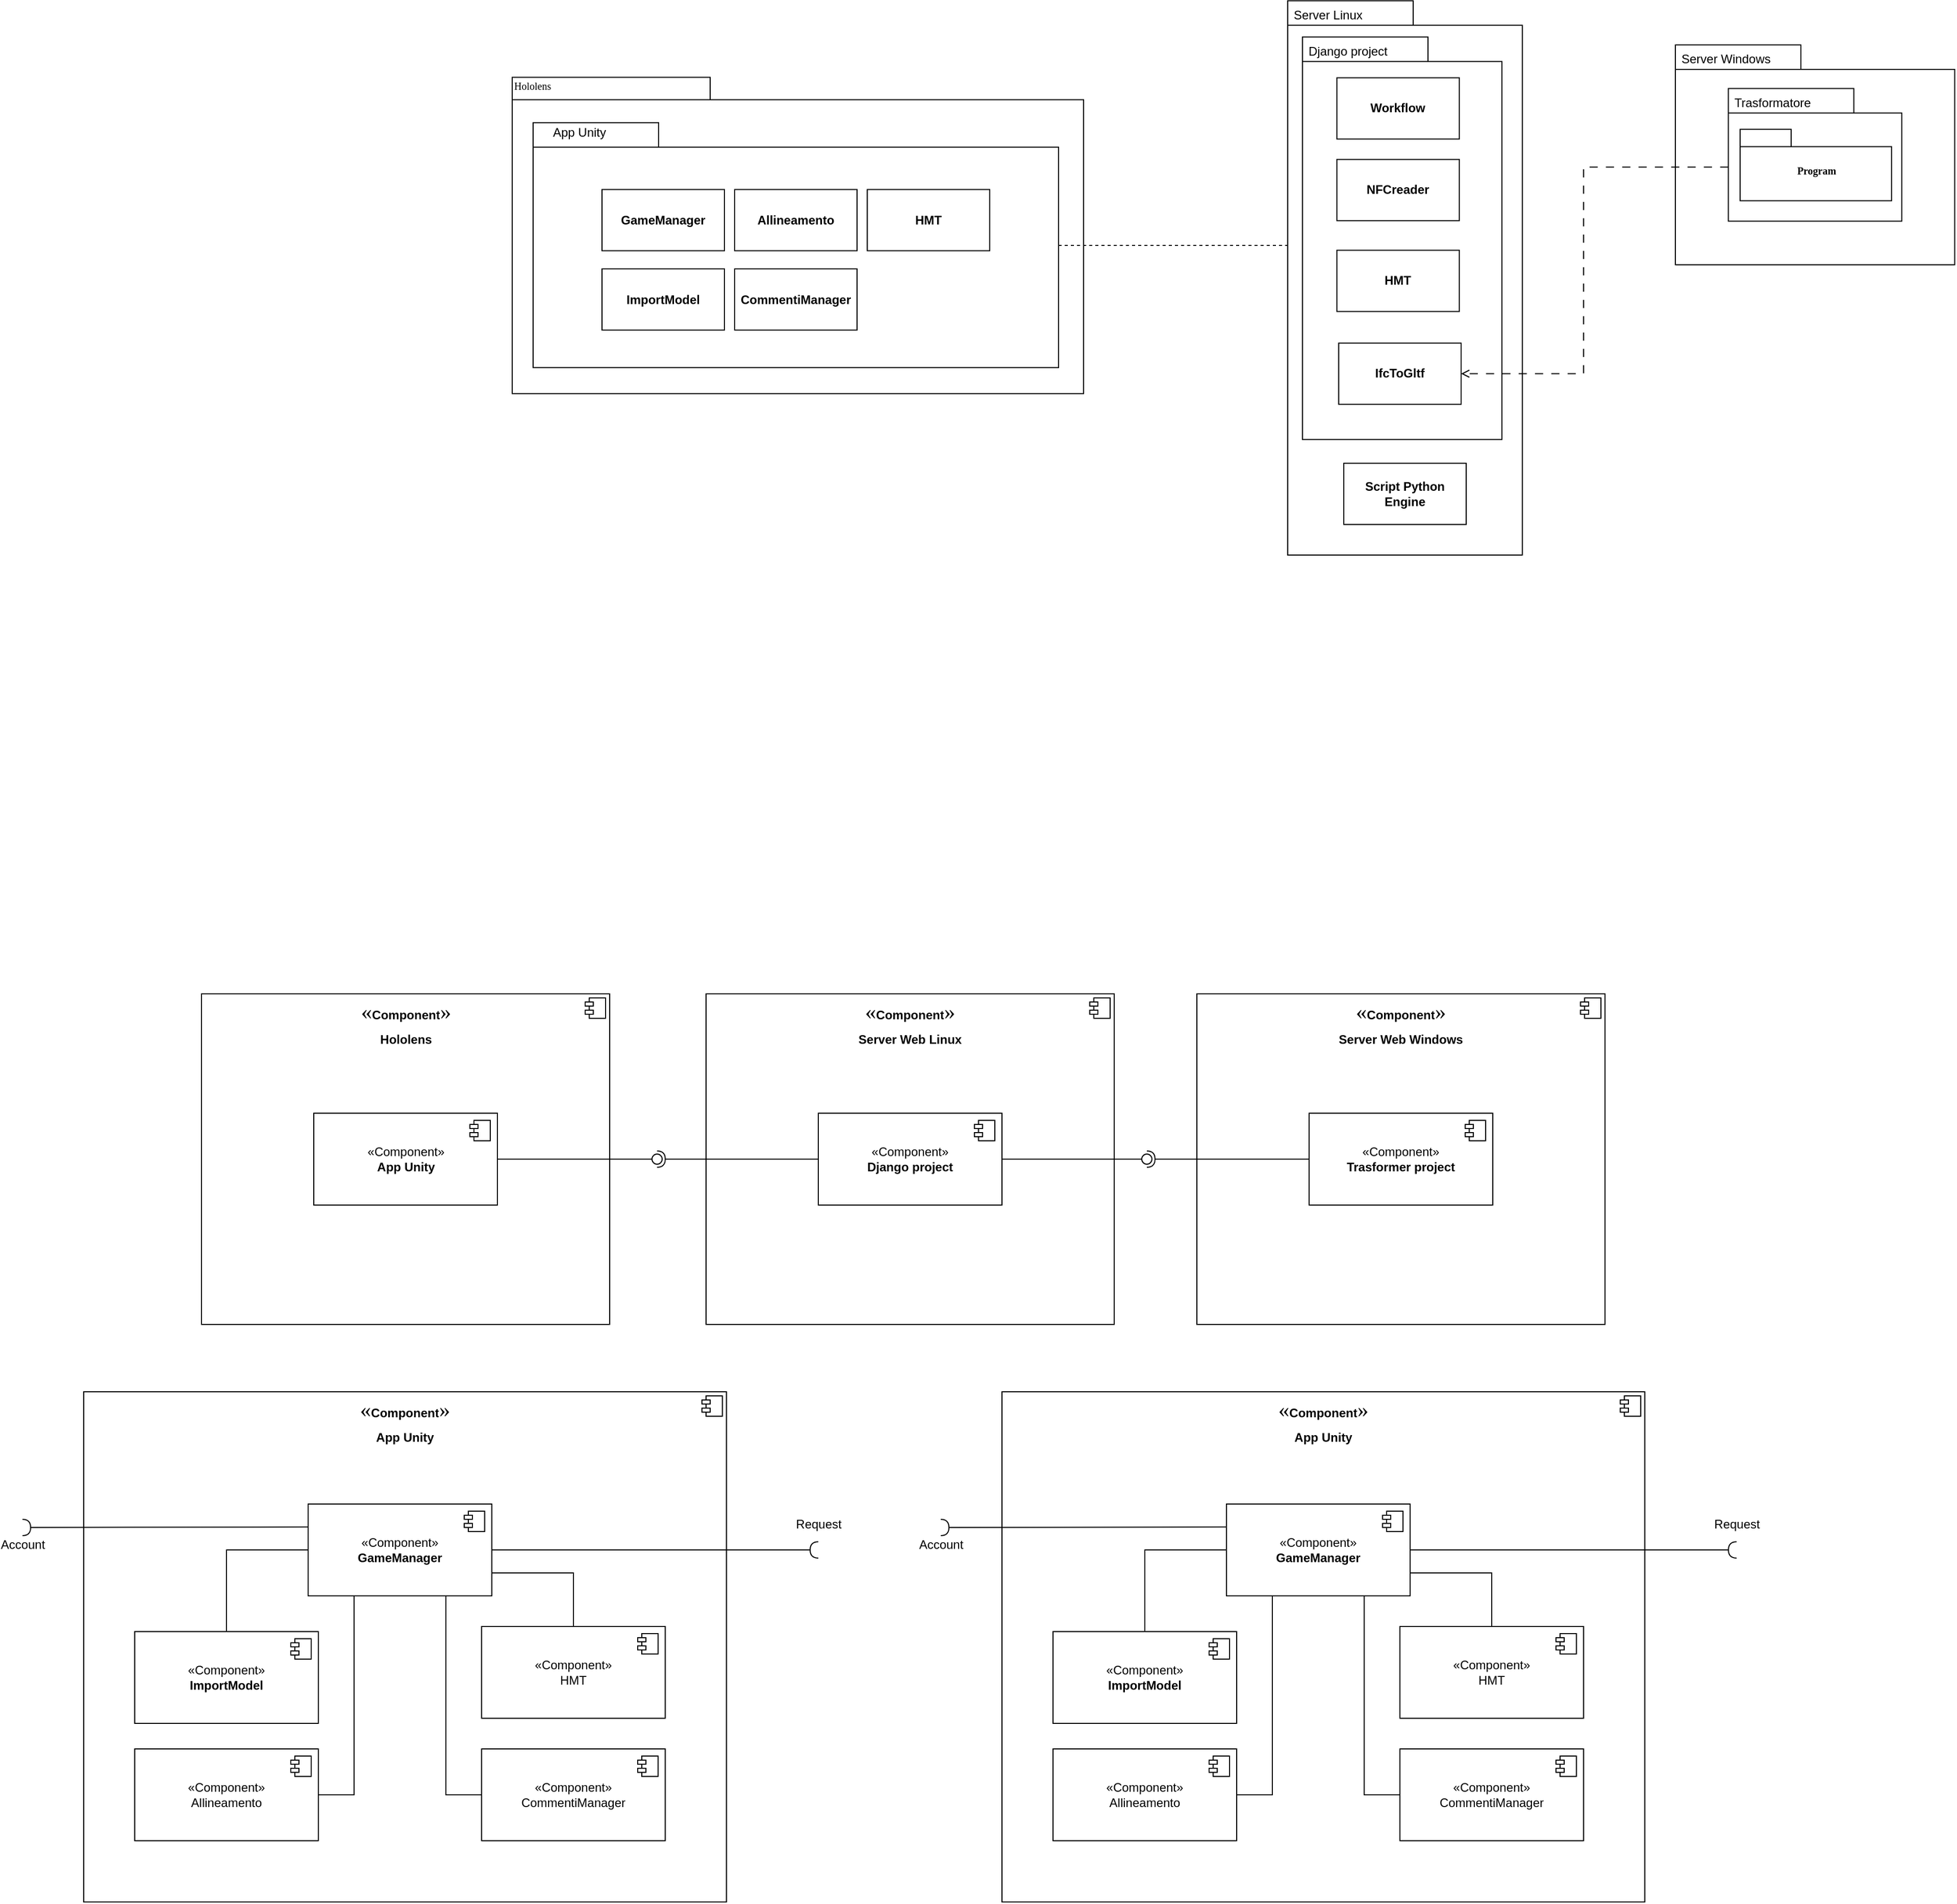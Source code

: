 <mxfile version="23.1.2" type="github">
  <diagram name="Pagina-1" id="3359I1O3hQxR5qLIz3mf">
    <mxGraphModel dx="2484" dy="2791" grid="1" gridSize="10" guides="1" tooltips="1" connect="1" arrows="1" fold="1" page="1" pageScale="1" pageWidth="827" pageHeight="1169" math="0" shadow="0">
      <root>
        <mxCell id="0" />
        <mxCell id="1" parent="0" />
        <mxCell id="4jpKNV3a8cvR91CDWmiR-55" value="" style="shape=folder;fontStyle=1;spacingTop=10;tabWidth=194;tabHeight=22;tabPosition=left;html=1;rounded=0;shadow=0;comic=0;labelBackgroundColor=none;strokeWidth=1;fillColor=none;fontFamily=Verdana;fontSize=10;align=center;" parent="1" vertex="1">
          <mxGeometry x="-680" y="-1298.25" width="560" height="310" as="geometry" />
        </mxCell>
        <mxCell id="4jpKNV3a8cvR91CDWmiR-56" value="Hololens" style="text;html=1;align=left;verticalAlign=top;spacingTop=-4;fontSize=10;fontFamily=Verdana" parent="4jpKNV3a8cvR91CDWmiR-55" vertex="1">
          <mxGeometry width="125.517" height="20" as="geometry" />
        </mxCell>
        <mxCell id="4jpKNV3a8cvR91CDWmiR-57" value="" style="shape=folder;fontStyle=1;spacingTop=10;tabWidth=123;tabHeight=24;tabPosition=left;html=1;rounded=0;shadow=0;comic=0;labelBackgroundColor=none;strokeColor=#000000;strokeWidth=1;fillColor=#ffffff;fontFamily=Verdana;fontSize=10;fontColor=#000000;align=center;" parent="1" vertex="1">
          <mxGeometry x="-659.5" y="-1253.75" width="515" height="240" as="geometry" />
        </mxCell>
        <mxCell id="4jpKNV3a8cvR91CDWmiR-58" value="App Unity" style="text;html=1;strokeColor=none;fillColor=none;align=center;verticalAlign=middle;whiteSpace=wrap;rounded=0;" parent="1" vertex="1">
          <mxGeometry x="-659.5" y="-1253.75" width="89.5" height="20" as="geometry" />
        </mxCell>
        <mxCell id="4jpKNV3a8cvR91CDWmiR-59" value="&lt;b&gt;GameManager&lt;/b&gt;" style="rounded=0;whiteSpace=wrap;html=1;" parent="1" vertex="1">
          <mxGeometry x="-592" y="-1188.25" width="120" height="60" as="geometry" />
        </mxCell>
        <mxCell id="4jpKNV3a8cvR91CDWmiR-60" value="&lt;b&gt;ImportModel&lt;/b&gt;" style="rounded=0;whiteSpace=wrap;html=1;" parent="1" vertex="1">
          <mxGeometry x="-592" y="-1110.5" width="120" height="60" as="geometry" />
        </mxCell>
        <mxCell id="4jpKNV3a8cvR91CDWmiR-61" value="&lt;b&gt;Allineamento&lt;/b&gt;" style="rounded=0;whiteSpace=wrap;html=1;" parent="1" vertex="1">
          <mxGeometry x="-462" y="-1188.25" width="120" height="60" as="geometry" />
        </mxCell>
        <mxCell id="4jpKNV3a8cvR91CDWmiR-62" value="&lt;b&gt;HMT&lt;/b&gt;" style="rounded=0;whiteSpace=wrap;html=1;" parent="1" vertex="1">
          <mxGeometry x="-332" y="-1188.25" width="120" height="60" as="geometry" />
        </mxCell>
        <mxCell id="4jpKNV3a8cvR91CDWmiR-63" value="&lt;b&gt;CommentiManager&lt;/b&gt;" style="rounded=0;whiteSpace=wrap;html=1;" parent="1" vertex="1">
          <mxGeometry x="-462" y="-1110.5" width="120" height="60" as="geometry" />
        </mxCell>
        <mxCell id="4jpKNV3a8cvR91CDWmiR-64" style="edgeStyle=elbowEdgeStyle;rounded=0;html=1;dashed=1;labelBackgroundColor=none;startFill=0;endArrow=open;endFill=0;endSize=10;fontFamily=Verdana;fontSize=10;elbow=vertical;" parent="1" source="4jpKNV3a8cvR91CDWmiR-57" target="4jpKNV3a8cvR91CDWmiR-46" edge="1">
          <mxGeometry relative="1" as="geometry" />
        </mxCell>
        <mxCell id="0OumXAgf7ArqTD7CM8yn-11" value="&lt;p style=&quot;margin:0px;margin-top:6px;text-align:center;&quot;&gt;&lt;span style=&quot;background-color: rgb(255, 255, 255); font-family: &amp;quot;Linux Libertine&amp;quot;, Georgia, Times, &amp;quot;Source Serif Pro&amp;quot;, serif; font-size: 1.8em; text-align: left;&quot;&gt;«&lt;/span&gt;&lt;b style=&quot;background-color: initial;&quot;&gt;Component&lt;/b&gt;&lt;span style=&quot;background-color: rgb(255, 255, 255); font-family: &amp;quot;Linux Libertine&amp;quot;, Georgia, Times, &amp;quot;Source Serif Pro&amp;quot;, serif; font-size: 1.8em; text-align: left;&quot;&gt;»&lt;/span&gt;&lt;/p&gt;&lt;p style=&quot;margin:0px;margin-top:6px;text-align:center;&quot;&gt;&lt;b&gt;Hololens&lt;/b&gt;&lt;/p&gt;&lt;p style=&quot;margin:0px;margin-left:8px;&quot;&gt;&lt;br&gt;&lt;/p&gt;" style="align=left;overflow=fill;html=1;dropTarget=0;whiteSpace=wrap;" parent="1" vertex="1">
          <mxGeometry x="-984.5" y="-400" width="400" height="324" as="geometry" />
        </mxCell>
        <mxCell id="0OumXAgf7ArqTD7CM8yn-12" value="" style="shape=component;jettyWidth=8;jettyHeight=4;" parent="0OumXAgf7ArqTD7CM8yn-11" vertex="1">
          <mxGeometry x="1" width="20" height="20" relative="1" as="geometry">
            <mxPoint x="-24" y="4" as="offset" />
          </mxGeometry>
        </mxCell>
        <mxCell id="0OumXAgf7ArqTD7CM8yn-13" value="«Component»&lt;br&gt;&lt;b&gt;App Unity&lt;/b&gt;" style="html=1;dropTarget=0;whiteSpace=wrap;" parent="1" vertex="1">
          <mxGeometry x="-874.5" y="-283" width="180" height="90" as="geometry" />
        </mxCell>
        <mxCell id="0OumXAgf7ArqTD7CM8yn-14" value="" style="shape=module;jettyWidth=8;jettyHeight=4;" parent="0OumXAgf7ArqTD7CM8yn-13" vertex="1">
          <mxGeometry x="1" width="20" height="20" relative="1" as="geometry">
            <mxPoint x="-27" y="7" as="offset" />
          </mxGeometry>
        </mxCell>
        <mxCell id="0OumXAgf7ArqTD7CM8yn-15" value="&lt;p style=&quot;margin:0px;margin-top:6px;text-align:center;&quot;&gt;&lt;span style=&quot;background-color: rgb(255, 255, 255); font-family: &amp;quot;Linux Libertine&amp;quot;, Georgia, Times, &amp;quot;Source Serif Pro&amp;quot;, serif; font-size: 1.8em; text-align: left;&quot;&gt;«&lt;/span&gt;&lt;b style=&quot;background-color: initial;&quot;&gt;Component&lt;/b&gt;&lt;span style=&quot;background-color: rgb(255, 255, 255); font-family: &amp;quot;Linux Libertine&amp;quot;, Georgia, Times, &amp;quot;Source Serif Pro&amp;quot;, serif; font-size: 1.8em; text-align: left;&quot;&gt;»&lt;/span&gt;&lt;/p&gt;&lt;p style=&quot;margin:0px;margin-top:6px;text-align:center;&quot;&gt;&lt;b&gt;Server Web Linux&lt;/b&gt;&lt;/p&gt;&lt;p style=&quot;margin:0px;margin-left:8px;&quot;&gt;&lt;br&gt;&lt;/p&gt;" style="align=left;overflow=fill;html=1;dropTarget=0;whiteSpace=wrap;" parent="1" vertex="1">
          <mxGeometry x="-490" y="-400" width="400" height="324" as="geometry" />
        </mxCell>
        <mxCell id="0OumXAgf7ArqTD7CM8yn-16" value="" style="shape=component;jettyWidth=8;jettyHeight=4;" parent="0OumXAgf7ArqTD7CM8yn-15" vertex="1">
          <mxGeometry x="1" width="20" height="20" relative="1" as="geometry">
            <mxPoint x="-24" y="4" as="offset" />
          </mxGeometry>
        </mxCell>
        <mxCell id="0OumXAgf7ArqTD7CM8yn-17" value="«Component»&lt;br&gt;&lt;b&gt;Django project&lt;/b&gt;" style="html=1;dropTarget=0;whiteSpace=wrap;" parent="1" vertex="1">
          <mxGeometry x="-380" y="-283" width="180" height="90" as="geometry" />
        </mxCell>
        <mxCell id="0OumXAgf7ArqTD7CM8yn-18" value="" style="shape=module;jettyWidth=8;jettyHeight=4;" parent="0OumXAgf7ArqTD7CM8yn-17" vertex="1">
          <mxGeometry x="1" width="20" height="20" relative="1" as="geometry">
            <mxPoint x="-27" y="7" as="offset" />
          </mxGeometry>
        </mxCell>
        <mxCell id="0OumXAgf7ArqTD7CM8yn-19" value="" style="rounded=0;orthogonalLoop=1;jettySize=auto;html=1;endArrow=halfCircle;endFill=0;endSize=6;strokeWidth=1;sketch=0;exitX=0;exitY=0.5;exitDx=0;exitDy=0;" parent="1" source="0OumXAgf7ArqTD7CM8yn-17" target="0OumXAgf7ArqTD7CM8yn-21" edge="1">
          <mxGeometry relative="1" as="geometry">
            <mxPoint x="-363" y="-305" as="sourcePoint" />
          </mxGeometry>
        </mxCell>
        <mxCell id="0OumXAgf7ArqTD7CM8yn-22" value="" style="rounded=0;orthogonalLoop=1;jettySize=auto;html=1;endArrow=oval;endFill=0;sketch=0;sourcePerimeterSpacing=0;targetPerimeterSpacing=0;endSize=10;exitX=1;exitY=0.5;exitDx=0;exitDy=0;" parent="1" source="0OumXAgf7ArqTD7CM8yn-13" target="0OumXAgf7ArqTD7CM8yn-21" edge="1">
          <mxGeometry relative="1" as="geometry">
            <mxPoint x="-809" y="-231" as="sourcePoint" />
            <mxPoint x="-583" y="-240" as="targetPoint" />
          </mxGeometry>
        </mxCell>
        <mxCell id="0OumXAgf7ArqTD7CM8yn-21" value="" style="ellipse;whiteSpace=wrap;html=1;align=center;aspect=fixed;fillColor=none;strokeColor=none;resizable=0;perimeter=centerPerimeter;rotatable=0;allowArrows=0;points=[];outlineConnect=1;" parent="1" vertex="1">
          <mxGeometry x="-543" y="-243" width="10" height="10" as="geometry" />
        </mxCell>
        <mxCell id="0OumXAgf7ArqTD7CM8yn-23" value="&lt;p style=&quot;margin:0px;margin-top:6px;text-align:center;&quot;&gt;&lt;span style=&quot;background-color: rgb(255, 255, 255); font-family: &amp;quot;Linux Libertine&amp;quot;, Georgia, Times, &amp;quot;Source Serif Pro&amp;quot;, serif; font-size: 1.8em; text-align: left;&quot;&gt;«&lt;/span&gt;&lt;b style=&quot;background-color: initial;&quot;&gt;Component&lt;/b&gt;&lt;span style=&quot;background-color: rgb(255, 255, 255); font-family: &amp;quot;Linux Libertine&amp;quot;, Georgia, Times, &amp;quot;Source Serif Pro&amp;quot;, serif; font-size: 1.8em; text-align: left;&quot;&gt;»&lt;/span&gt;&lt;/p&gt;&lt;p style=&quot;margin:0px;margin-top:6px;text-align:center;&quot;&gt;&lt;b&gt;Server Web Windows&lt;/b&gt;&lt;/p&gt;&lt;p style=&quot;margin:0px;margin-left:8px;&quot;&gt;&lt;br&gt;&lt;/p&gt;" style="align=left;overflow=fill;html=1;dropTarget=0;whiteSpace=wrap;" parent="1" vertex="1">
          <mxGeometry x="-9" y="-400" width="400" height="324" as="geometry" />
        </mxCell>
        <mxCell id="0OumXAgf7ArqTD7CM8yn-24" value="" style="shape=component;jettyWidth=8;jettyHeight=4;" parent="0OumXAgf7ArqTD7CM8yn-23" vertex="1">
          <mxGeometry x="1" width="20" height="20" relative="1" as="geometry">
            <mxPoint x="-24" y="4" as="offset" />
          </mxGeometry>
        </mxCell>
        <mxCell id="0OumXAgf7ArqTD7CM8yn-25" value="«Component»&lt;br&gt;&lt;b&gt;Trasformer project&lt;/b&gt;" style="html=1;dropTarget=0;whiteSpace=wrap;" parent="1" vertex="1">
          <mxGeometry x="101" y="-283" width="180" height="90" as="geometry" />
        </mxCell>
        <mxCell id="0OumXAgf7ArqTD7CM8yn-26" value="" style="shape=module;jettyWidth=8;jettyHeight=4;" parent="0OumXAgf7ArqTD7CM8yn-25" vertex="1">
          <mxGeometry x="1" width="20" height="20" relative="1" as="geometry">
            <mxPoint x="-27" y="7" as="offset" />
          </mxGeometry>
        </mxCell>
        <mxCell id="0OumXAgf7ArqTD7CM8yn-27" value="" style="rounded=0;orthogonalLoop=1;jettySize=auto;html=1;endArrow=halfCircle;endFill=0;endSize=6;strokeWidth=1;sketch=0;exitX=0;exitY=0.5;exitDx=0;exitDy=0;" parent="1" source="0OumXAgf7ArqTD7CM8yn-25" target="0OumXAgf7ArqTD7CM8yn-29" edge="1">
          <mxGeometry relative="1" as="geometry">
            <mxPoint x="27" y="-515" as="sourcePoint" />
          </mxGeometry>
        </mxCell>
        <mxCell id="0OumXAgf7ArqTD7CM8yn-30" value="" style="rounded=0;orthogonalLoop=1;jettySize=auto;html=1;endArrow=oval;endFill=0;sketch=0;sourcePerimeterSpacing=0;targetPerimeterSpacing=0;endSize=10;exitX=1;exitY=0.5;exitDx=0;exitDy=0;" parent="1" source="0OumXAgf7ArqTD7CM8yn-17" target="0OumXAgf7ArqTD7CM8yn-29" edge="1">
          <mxGeometry relative="1" as="geometry">
            <mxPoint x="-200" y="-238" as="sourcePoint" />
            <mxPoint x="-53" y="-240" as="targetPoint" />
          </mxGeometry>
        </mxCell>
        <mxCell id="0OumXAgf7ArqTD7CM8yn-29" value="" style="ellipse;whiteSpace=wrap;html=1;align=center;aspect=fixed;fillColor=none;strokeColor=none;resizable=0;perimeter=centerPerimeter;rotatable=0;allowArrows=0;points=[];outlineConnect=1;" parent="1" vertex="1">
          <mxGeometry x="-63" y="-243" width="10" height="10" as="geometry" />
        </mxCell>
        <mxCell id="0OumXAgf7ArqTD7CM8yn-31" value="&lt;p style=&quot;margin:0px;margin-top:6px;text-align:center;&quot;&gt;&lt;span style=&quot;background-color: rgb(255, 255, 255); font-family: &amp;quot;Linux Libertine&amp;quot;, Georgia, Times, &amp;quot;Source Serif Pro&amp;quot;, serif; font-size: 1.8em; text-align: left;&quot;&gt;«&lt;/span&gt;&lt;b style=&quot;background-color: initial;&quot;&gt;Component&lt;/b&gt;&lt;span style=&quot;background-color: rgb(255, 255, 255); font-family: &amp;quot;Linux Libertine&amp;quot;, Georgia, Times, &amp;quot;Source Serif Pro&amp;quot;, serif; font-size: 1.8em; text-align: left;&quot;&gt;»&lt;/span&gt;&lt;/p&gt;&lt;p style=&quot;margin:0px;margin-top:6px;text-align:center;&quot;&gt;&lt;b&gt;App Unity&lt;/b&gt;&lt;/p&gt;&lt;p style=&quot;margin:0px;margin-left:8px;&quot;&gt;&lt;br&gt;&lt;/p&gt;" style="align=left;overflow=fill;html=1;dropTarget=0;whiteSpace=wrap;" parent="1" vertex="1">
          <mxGeometry x="-1100" y="-10" width="630" height="500" as="geometry" />
        </mxCell>
        <mxCell id="0OumXAgf7ArqTD7CM8yn-32" value="" style="shape=component;jettyWidth=8;jettyHeight=4;" parent="0OumXAgf7ArqTD7CM8yn-31" vertex="1">
          <mxGeometry x="1" width="20" height="20" relative="1" as="geometry">
            <mxPoint x="-24" y="4" as="offset" />
          </mxGeometry>
        </mxCell>
        <mxCell id="0OumXAgf7ArqTD7CM8yn-33" value="«Component»&lt;br&gt;&lt;b&gt;GameManager&lt;/b&gt;" style="html=1;dropTarget=0;whiteSpace=wrap;" parent="1" vertex="1">
          <mxGeometry x="-880" y="100" width="180" height="90" as="geometry" />
        </mxCell>
        <mxCell id="0OumXAgf7ArqTD7CM8yn-34" value="" style="shape=module;jettyWidth=8;jettyHeight=4;" parent="0OumXAgf7ArqTD7CM8yn-33" vertex="1">
          <mxGeometry x="1" width="20" height="20" relative="1" as="geometry">
            <mxPoint x="-27" y="7" as="offset" />
          </mxGeometry>
        </mxCell>
        <mxCell id="0OumXAgf7ArqTD7CM8yn-40" value="Request" style="rounded=0;orthogonalLoop=1;jettySize=auto;html=1;endArrow=halfCircle;endFill=0;endSize=6;strokeWidth=1;sketch=0;fontSize=12;curved=1;exitX=1;exitY=0.5;exitDx=0;exitDy=0;" parent="1" source="0OumXAgf7ArqTD7CM8yn-33" edge="1">
          <mxGeometry x="1" y="25" relative="1" as="geometry">
            <mxPoint x="60" y="150" as="sourcePoint" />
            <mxPoint x="-380" y="145" as="targetPoint" />
            <mxPoint as="offset" />
          </mxGeometry>
        </mxCell>
        <mxCell id="0OumXAgf7ArqTD7CM8yn-44" style="edgeStyle=orthogonalEdgeStyle;rounded=0;orthogonalLoop=1;jettySize=auto;html=1;entryX=0;entryY=0.5;entryDx=0;entryDy=0;strokeColor=default;endArrow=none;endFill=0;" parent="1" source="0OumXAgf7ArqTD7CM8yn-42" target="0OumXAgf7ArqTD7CM8yn-33" edge="1">
          <mxGeometry relative="1" as="geometry" />
        </mxCell>
        <mxCell id="0OumXAgf7ArqTD7CM8yn-42" value="«Component»&lt;br&gt;&lt;b&gt;ImportModel&lt;/b&gt;" style="html=1;dropTarget=0;whiteSpace=wrap;" parent="1" vertex="1">
          <mxGeometry x="-1050" y="225" width="180" height="90" as="geometry" />
        </mxCell>
        <mxCell id="0OumXAgf7ArqTD7CM8yn-43" value="" style="shape=module;jettyWidth=8;jettyHeight=4;" parent="0OumXAgf7ArqTD7CM8yn-42" vertex="1">
          <mxGeometry x="1" width="20" height="20" relative="1" as="geometry">
            <mxPoint x="-27" y="7" as="offset" />
          </mxGeometry>
        </mxCell>
        <mxCell id="0OumXAgf7ArqTD7CM8yn-47" style="edgeStyle=orthogonalEdgeStyle;rounded=0;orthogonalLoop=1;jettySize=auto;html=1;entryX=0.25;entryY=1;entryDx=0;entryDy=0;endArrow=none;endFill=0;" parent="1" source="0OumXAgf7ArqTD7CM8yn-45" target="0OumXAgf7ArqTD7CM8yn-33" edge="1">
          <mxGeometry relative="1" as="geometry">
            <Array as="points">
              <mxPoint x="-835" y="385" />
            </Array>
          </mxGeometry>
        </mxCell>
        <mxCell id="0OumXAgf7ArqTD7CM8yn-45" value="«Component»&lt;br&gt;Allineamento" style="html=1;dropTarget=0;whiteSpace=wrap;" parent="1" vertex="1">
          <mxGeometry x="-1050" y="340" width="180" height="90" as="geometry" />
        </mxCell>
        <mxCell id="0OumXAgf7ArqTD7CM8yn-46" value="" style="shape=module;jettyWidth=8;jettyHeight=4;" parent="0OumXAgf7ArqTD7CM8yn-45" vertex="1">
          <mxGeometry x="1" width="20" height="20" relative="1" as="geometry">
            <mxPoint x="-27" y="7" as="offset" />
          </mxGeometry>
        </mxCell>
        <mxCell id="0OumXAgf7ArqTD7CM8yn-50" style="edgeStyle=orthogonalEdgeStyle;rounded=0;orthogonalLoop=1;jettySize=auto;html=1;entryX=0.75;entryY=1;entryDx=0;entryDy=0;endArrow=none;endFill=0;" parent="1" source="0OumXAgf7ArqTD7CM8yn-48" target="0OumXAgf7ArqTD7CM8yn-33" edge="1">
          <mxGeometry relative="1" as="geometry">
            <Array as="points">
              <mxPoint x="-745" y="385" />
            </Array>
          </mxGeometry>
        </mxCell>
        <mxCell id="0OumXAgf7ArqTD7CM8yn-48" value="«Component»&lt;br&gt;CommentiManager" style="html=1;dropTarget=0;whiteSpace=wrap;" parent="1" vertex="1">
          <mxGeometry x="-710" y="340" width="180" height="90" as="geometry" />
        </mxCell>
        <mxCell id="0OumXAgf7ArqTD7CM8yn-49" value="" style="shape=module;jettyWidth=8;jettyHeight=4;" parent="0OumXAgf7ArqTD7CM8yn-48" vertex="1">
          <mxGeometry x="1" width="20" height="20" relative="1" as="geometry">
            <mxPoint x="-27" y="7" as="offset" />
          </mxGeometry>
        </mxCell>
        <mxCell id="0OumXAgf7ArqTD7CM8yn-53" style="edgeStyle=orthogonalEdgeStyle;rounded=0;orthogonalLoop=1;jettySize=auto;html=1;entryX=1;entryY=0.75;entryDx=0;entryDy=0;endArrow=none;endFill=0;" parent="1" source="0OumXAgf7ArqTD7CM8yn-51" target="0OumXAgf7ArqTD7CM8yn-33" edge="1">
          <mxGeometry relative="1" as="geometry" />
        </mxCell>
        <mxCell id="0OumXAgf7ArqTD7CM8yn-51" value="«Component»&lt;br&gt;HMT" style="html=1;dropTarget=0;whiteSpace=wrap;" parent="1" vertex="1">
          <mxGeometry x="-710" y="220" width="180" height="90" as="geometry" />
        </mxCell>
        <mxCell id="0OumXAgf7ArqTD7CM8yn-52" value="" style="shape=module;jettyWidth=8;jettyHeight=4;" parent="0OumXAgf7ArqTD7CM8yn-51" vertex="1">
          <mxGeometry x="1" width="20" height="20" relative="1" as="geometry">
            <mxPoint x="-27" y="7" as="offset" />
          </mxGeometry>
        </mxCell>
        <mxCell id="0OumXAgf7ArqTD7CM8yn-56" value="Account" style="rounded=0;orthogonalLoop=1;jettySize=auto;html=1;endArrow=halfCircle;endFill=0;endSize=6;strokeWidth=1;sketch=0;fontSize=12;curved=1;exitX=0;exitY=0.25;exitDx=0;exitDy=0;" parent="1" source="0OumXAgf7ArqTD7CM8yn-33" edge="1">
          <mxGeometry x="1" y="17" relative="1" as="geometry">
            <mxPoint x="-315" y="65" as="sourcePoint" />
            <mxPoint x="-1160" y="123" as="targetPoint" />
            <mxPoint as="offset" />
          </mxGeometry>
        </mxCell>
        <mxCell id="4jpKNV3a8cvR91CDWmiR-41" value="" style="shape=folder;fontStyle=1;spacingTop=10;tabWidth=123;tabHeight=24;tabPosition=left;html=1;rounded=0;shadow=0;comic=0;labelBackgroundColor=none;strokeWidth=1;fontFamily=Verdana;fontSize=10;align=center;container=0;" parent="1" vertex="1">
          <mxGeometry x="80" y="-1373.25" width="230" height="543.25" as="geometry" />
        </mxCell>
        <mxCell id="4jpKNV3a8cvR91CDWmiR-46" value="" style="shape=folder;fontStyle=1;spacingTop=10;tabWidth=123;tabHeight=24;tabPosition=left;html=1;rounded=0;shadow=0;comic=0;labelBackgroundColor=none;strokeWidth=1;fontFamily=Verdana;fontSize=10;align=center;container=0;" parent="1" vertex="1">
          <mxGeometry x="94.5" y="-1337.75" width="195.5" height="394.5" as="geometry" />
        </mxCell>
        <mxCell id="4jpKNV3a8cvR91CDWmiR-48" value="Django project" style="text;strokeColor=none;fillColor=none;align=left;verticalAlign=top;spacingLeft=4;spacingRight=4;overflow=hidden;rotatable=0;points=[[0,0.5],[1,0.5]];portConstraint=eastwest;container=0;" parent="1" vertex="1">
          <mxGeometry x="94.5" y="-1337.75" width="125.5" height="26" as="geometry" />
        </mxCell>
        <mxCell id="4jpKNV3a8cvR91CDWmiR-49" value="&lt;b&gt;Workflow&lt;br&gt;&lt;/b&gt;" style="rounded=0;whiteSpace=wrap;html=1;container=0;" parent="1" vertex="1">
          <mxGeometry x="128.25" y="-1297.75" width="120" height="60" as="geometry" />
        </mxCell>
        <mxCell id="4jpKNV3a8cvR91CDWmiR-50" value="&lt;b&gt;NFCreader&lt;/b&gt;" style="rounded=0;whiteSpace=wrap;html=1;container=0;" parent="1" vertex="1">
          <mxGeometry x="128.25" y="-1217.75" width="120" height="60" as="geometry" />
        </mxCell>
        <mxCell id="4jpKNV3a8cvR91CDWmiR-51" value="&lt;b&gt;IfcToGltf&lt;/b&gt;" style="rounded=0;whiteSpace=wrap;html=1;container=0;" parent="1" vertex="1">
          <mxGeometry x="130" y="-1037.75" width="120" height="60" as="geometry" />
        </mxCell>
        <mxCell id="4jpKNV3a8cvR91CDWmiR-52" value="&lt;b&gt;HMT&lt;/b&gt;" style="rounded=0;whiteSpace=wrap;html=1;container=0;" parent="1" vertex="1">
          <mxGeometry x="128.25" y="-1128.75" width="120" height="60" as="geometry" />
        </mxCell>
        <mxCell id="0OumXAgf7ArqTD7CM8yn-62" value="" style="group" parent="1" vertex="1" connectable="0">
          <mxGeometry x="460" y="-1330" width="273.75" height="215.5" as="geometry" />
        </mxCell>
        <mxCell id="4jpKNV3a8cvR91CDWmiR-34" value="" style="shape=folder;fontStyle=1;spacingTop=10;tabWidth=123;tabHeight=24;tabPosition=left;html=1;rounded=0;shadow=0;comic=0;labelBackgroundColor=none;strokeWidth=1;fontFamily=Verdana;fontSize=10;align=center;" parent="0OumXAgf7ArqTD7CM8yn-62" vertex="1">
          <mxGeometry width="273.75" height="215.5" as="geometry" />
        </mxCell>
        <mxCell id="4jpKNV3a8cvR91CDWmiR-38" value="Server Windows" style="text;strokeColor=none;fillColor=none;align=left;verticalAlign=top;spacingLeft=4;spacingRight=4;overflow=hidden;rotatable=0;points=[[0,0.5],[1,0.5]];portConstraint=eastwest;" parent="0OumXAgf7ArqTD7CM8yn-62" vertex="1">
          <mxGeometry width="212.072" height="26" as="geometry" />
        </mxCell>
        <mxCell id="4jpKNV3a8cvR91CDWmiR-43" value="" style="shape=folder;fontStyle=1;spacingTop=10;tabWidth=123;tabHeight=24;tabPosition=left;html=1;rounded=0;shadow=0;comic=0;labelBackgroundColor=none;strokeWidth=1;fontFamily=Verdana;fontSize=10;align=center;container=0;" parent="0OumXAgf7ArqTD7CM8yn-62" vertex="1">
          <mxGeometry x="51.88" y="42.75" width="170" height="130" as="geometry" />
        </mxCell>
        <mxCell id="4jpKNV3a8cvR91CDWmiR-44" value="Program" style="shape=folder;fontStyle=1;spacingTop=10;tabWidth=50;tabHeight=17;tabPosition=left;html=1;rounded=0;shadow=0;comic=0;labelBackgroundColor=none;strokeWidth=1;fontFamily=Verdana;fontSize=10;align=center;container=0;" parent="0OumXAgf7ArqTD7CM8yn-62" vertex="1">
          <mxGeometry x="63.45" y="82.75" width="148.43" height="70" as="geometry" />
        </mxCell>
        <mxCell id="4jpKNV3a8cvR91CDWmiR-45" value="Trasformatore" style="text;strokeColor=none;fillColor=none;align=left;verticalAlign=top;spacingLeft=4;spacingRight=4;overflow=hidden;rotatable=0;points=[[0,0.5],[1,0.5]];portConstraint=eastwest;container=0;" parent="0OumXAgf7ArqTD7CM8yn-62" vertex="1">
          <mxGeometry x="51.88" y="42.75" width="90" height="26" as="geometry" />
        </mxCell>
        <mxCell id="0OumXAgf7ArqTD7CM8yn-60" style="edgeStyle=orthogonalEdgeStyle;rounded=0;orthogonalLoop=1;jettySize=auto;html=1;entryX=1;entryY=0.5;entryDx=0;entryDy=0;strokeColor=default;dashed=1;dashPattern=8 8;exitX=0;exitY=0;exitDx=0;exitDy=77;exitPerimeter=0;endArrow=open;endFill=0;" parent="1" source="4jpKNV3a8cvR91CDWmiR-43" target="4jpKNV3a8cvR91CDWmiR-51" edge="1">
          <mxGeometry relative="1" as="geometry">
            <mxPoint x="670" y="-840" as="sourcePoint" />
            <Array as="points">
              <mxPoint x="370" y="-1210" />
              <mxPoint x="370" y="-1008" />
            </Array>
          </mxGeometry>
        </mxCell>
        <mxCell id="4jpKNV3a8cvR91CDWmiR-53" value="Server Linux" style="text;strokeColor=none;fillColor=none;align=left;verticalAlign=top;spacingLeft=4;spacingRight=4;overflow=hidden;rotatable=0;points=[[0,0.5],[1,0.5]];portConstraint=eastwest;" parent="1" vertex="1">
          <mxGeometry x="80" y="-1373.25" width="80" height="26" as="geometry" />
        </mxCell>
        <mxCell id="ZvzluLv0_VHQhD9zz5T4-1" value="&lt;b&gt;Script Python&lt;br&gt;Engine&lt;br&gt;&lt;/b&gt;" style="rounded=0;whiteSpace=wrap;html=1;container=0;" vertex="1" parent="1">
          <mxGeometry x="135" y="-920" width="120" height="60" as="geometry" />
        </mxCell>
        <mxCell id="ZvzluLv0_VHQhD9zz5T4-6" value="&lt;p style=&quot;margin:0px;margin-top:6px;text-align:center;&quot;&gt;&lt;span style=&quot;background-color: rgb(255, 255, 255); font-family: &amp;quot;Linux Libertine&amp;quot;, Georgia, Times, &amp;quot;Source Serif Pro&amp;quot;, serif; font-size: 1.8em; text-align: left;&quot;&gt;«&lt;/span&gt;&lt;b style=&quot;background-color: initial;&quot;&gt;Component&lt;/b&gt;&lt;span style=&quot;background-color: rgb(255, 255, 255); font-family: &amp;quot;Linux Libertine&amp;quot;, Georgia, Times, &amp;quot;Source Serif Pro&amp;quot;, serif; font-size: 1.8em; text-align: left;&quot;&gt;»&lt;/span&gt;&lt;/p&gt;&lt;p style=&quot;margin:0px;margin-top:6px;text-align:center;&quot;&gt;&lt;b&gt;App Unity&lt;/b&gt;&lt;/p&gt;&lt;p style=&quot;margin:0px;margin-left:8px;&quot;&gt;&lt;br&gt;&lt;/p&gt;" style="align=left;overflow=fill;html=1;dropTarget=0;whiteSpace=wrap;" vertex="1" parent="1">
          <mxGeometry x="-200" y="-10" width="630" height="500" as="geometry" />
        </mxCell>
        <mxCell id="ZvzluLv0_VHQhD9zz5T4-7" value="" style="shape=component;jettyWidth=8;jettyHeight=4;" vertex="1" parent="ZvzluLv0_VHQhD9zz5T4-6">
          <mxGeometry x="1" width="20" height="20" relative="1" as="geometry">
            <mxPoint x="-24" y="4" as="offset" />
          </mxGeometry>
        </mxCell>
        <mxCell id="ZvzluLv0_VHQhD9zz5T4-8" value="«Component»&lt;br&gt;&lt;b&gt;GameManager&lt;/b&gt;" style="html=1;dropTarget=0;whiteSpace=wrap;" vertex="1" parent="1">
          <mxGeometry x="20" y="100" width="180" height="90" as="geometry" />
        </mxCell>
        <mxCell id="ZvzluLv0_VHQhD9zz5T4-9" value="" style="shape=module;jettyWidth=8;jettyHeight=4;" vertex="1" parent="ZvzluLv0_VHQhD9zz5T4-8">
          <mxGeometry x="1" width="20" height="20" relative="1" as="geometry">
            <mxPoint x="-27" y="7" as="offset" />
          </mxGeometry>
        </mxCell>
        <mxCell id="ZvzluLv0_VHQhD9zz5T4-10" value="Request" style="rounded=0;orthogonalLoop=1;jettySize=auto;html=1;endArrow=halfCircle;endFill=0;endSize=6;strokeWidth=1;sketch=0;fontSize=12;curved=1;exitX=1;exitY=0.5;exitDx=0;exitDy=0;" edge="1" parent="1" source="ZvzluLv0_VHQhD9zz5T4-8">
          <mxGeometry x="1" y="25" relative="1" as="geometry">
            <mxPoint x="960" y="150" as="sourcePoint" />
            <mxPoint x="520" y="145" as="targetPoint" />
            <mxPoint as="offset" />
          </mxGeometry>
        </mxCell>
        <mxCell id="ZvzluLv0_VHQhD9zz5T4-11" style="edgeStyle=orthogonalEdgeStyle;rounded=0;orthogonalLoop=1;jettySize=auto;html=1;entryX=0;entryY=0.5;entryDx=0;entryDy=0;strokeColor=default;endArrow=none;endFill=0;" edge="1" parent="1" source="ZvzluLv0_VHQhD9zz5T4-12" target="ZvzluLv0_VHQhD9zz5T4-8">
          <mxGeometry relative="1" as="geometry" />
        </mxCell>
        <mxCell id="ZvzluLv0_VHQhD9zz5T4-12" value="«Component»&lt;br&gt;&lt;b&gt;ImportModel&lt;/b&gt;" style="html=1;dropTarget=0;whiteSpace=wrap;" vertex="1" parent="1">
          <mxGeometry x="-150" y="225" width="180" height="90" as="geometry" />
        </mxCell>
        <mxCell id="ZvzluLv0_VHQhD9zz5T4-13" value="" style="shape=module;jettyWidth=8;jettyHeight=4;" vertex="1" parent="ZvzluLv0_VHQhD9zz5T4-12">
          <mxGeometry x="1" width="20" height="20" relative="1" as="geometry">
            <mxPoint x="-27" y="7" as="offset" />
          </mxGeometry>
        </mxCell>
        <mxCell id="ZvzluLv0_VHQhD9zz5T4-14" style="edgeStyle=orthogonalEdgeStyle;rounded=0;orthogonalLoop=1;jettySize=auto;html=1;entryX=0.25;entryY=1;entryDx=0;entryDy=0;endArrow=none;endFill=0;" edge="1" parent="1" source="ZvzluLv0_VHQhD9zz5T4-15" target="ZvzluLv0_VHQhD9zz5T4-8">
          <mxGeometry relative="1" as="geometry">
            <Array as="points">
              <mxPoint x="65" y="385" />
            </Array>
          </mxGeometry>
        </mxCell>
        <mxCell id="ZvzluLv0_VHQhD9zz5T4-15" value="«Component»&lt;br&gt;Allineamento" style="html=1;dropTarget=0;whiteSpace=wrap;" vertex="1" parent="1">
          <mxGeometry x="-150" y="340" width="180" height="90" as="geometry" />
        </mxCell>
        <mxCell id="ZvzluLv0_VHQhD9zz5T4-16" value="" style="shape=module;jettyWidth=8;jettyHeight=4;" vertex="1" parent="ZvzluLv0_VHQhD9zz5T4-15">
          <mxGeometry x="1" width="20" height="20" relative="1" as="geometry">
            <mxPoint x="-27" y="7" as="offset" />
          </mxGeometry>
        </mxCell>
        <mxCell id="ZvzluLv0_VHQhD9zz5T4-17" style="edgeStyle=orthogonalEdgeStyle;rounded=0;orthogonalLoop=1;jettySize=auto;html=1;entryX=0.75;entryY=1;entryDx=0;entryDy=0;endArrow=none;endFill=0;" edge="1" parent="1" source="ZvzluLv0_VHQhD9zz5T4-18" target="ZvzluLv0_VHQhD9zz5T4-8">
          <mxGeometry relative="1" as="geometry">
            <Array as="points">
              <mxPoint x="155" y="385" />
            </Array>
          </mxGeometry>
        </mxCell>
        <mxCell id="ZvzluLv0_VHQhD9zz5T4-18" value="«Component»&lt;br&gt;CommentiManager" style="html=1;dropTarget=0;whiteSpace=wrap;" vertex="1" parent="1">
          <mxGeometry x="190" y="340" width="180" height="90" as="geometry" />
        </mxCell>
        <mxCell id="ZvzluLv0_VHQhD9zz5T4-19" value="" style="shape=module;jettyWidth=8;jettyHeight=4;" vertex="1" parent="ZvzluLv0_VHQhD9zz5T4-18">
          <mxGeometry x="1" width="20" height="20" relative="1" as="geometry">
            <mxPoint x="-27" y="7" as="offset" />
          </mxGeometry>
        </mxCell>
        <mxCell id="ZvzluLv0_VHQhD9zz5T4-20" style="edgeStyle=orthogonalEdgeStyle;rounded=0;orthogonalLoop=1;jettySize=auto;html=1;entryX=1;entryY=0.75;entryDx=0;entryDy=0;endArrow=none;endFill=0;" edge="1" parent="1" source="ZvzluLv0_VHQhD9zz5T4-21" target="ZvzluLv0_VHQhD9zz5T4-8">
          <mxGeometry relative="1" as="geometry" />
        </mxCell>
        <mxCell id="ZvzluLv0_VHQhD9zz5T4-21" value="«Component»&lt;br&gt;HMT" style="html=1;dropTarget=0;whiteSpace=wrap;" vertex="1" parent="1">
          <mxGeometry x="190" y="220" width="180" height="90" as="geometry" />
        </mxCell>
        <mxCell id="ZvzluLv0_VHQhD9zz5T4-22" value="" style="shape=module;jettyWidth=8;jettyHeight=4;" vertex="1" parent="ZvzluLv0_VHQhD9zz5T4-21">
          <mxGeometry x="1" width="20" height="20" relative="1" as="geometry">
            <mxPoint x="-27" y="7" as="offset" />
          </mxGeometry>
        </mxCell>
        <mxCell id="ZvzluLv0_VHQhD9zz5T4-23" value="Account" style="rounded=0;orthogonalLoop=1;jettySize=auto;html=1;endArrow=halfCircle;endFill=0;endSize=6;strokeWidth=1;sketch=0;fontSize=12;curved=1;exitX=0;exitY=0.25;exitDx=0;exitDy=0;" edge="1" parent="1" source="ZvzluLv0_VHQhD9zz5T4-8">
          <mxGeometry x="1" y="17" relative="1" as="geometry">
            <mxPoint x="585" y="65" as="sourcePoint" />
            <mxPoint x="-260" y="123" as="targetPoint" />
            <mxPoint as="offset" />
          </mxGeometry>
        </mxCell>
      </root>
    </mxGraphModel>
  </diagram>
</mxfile>

